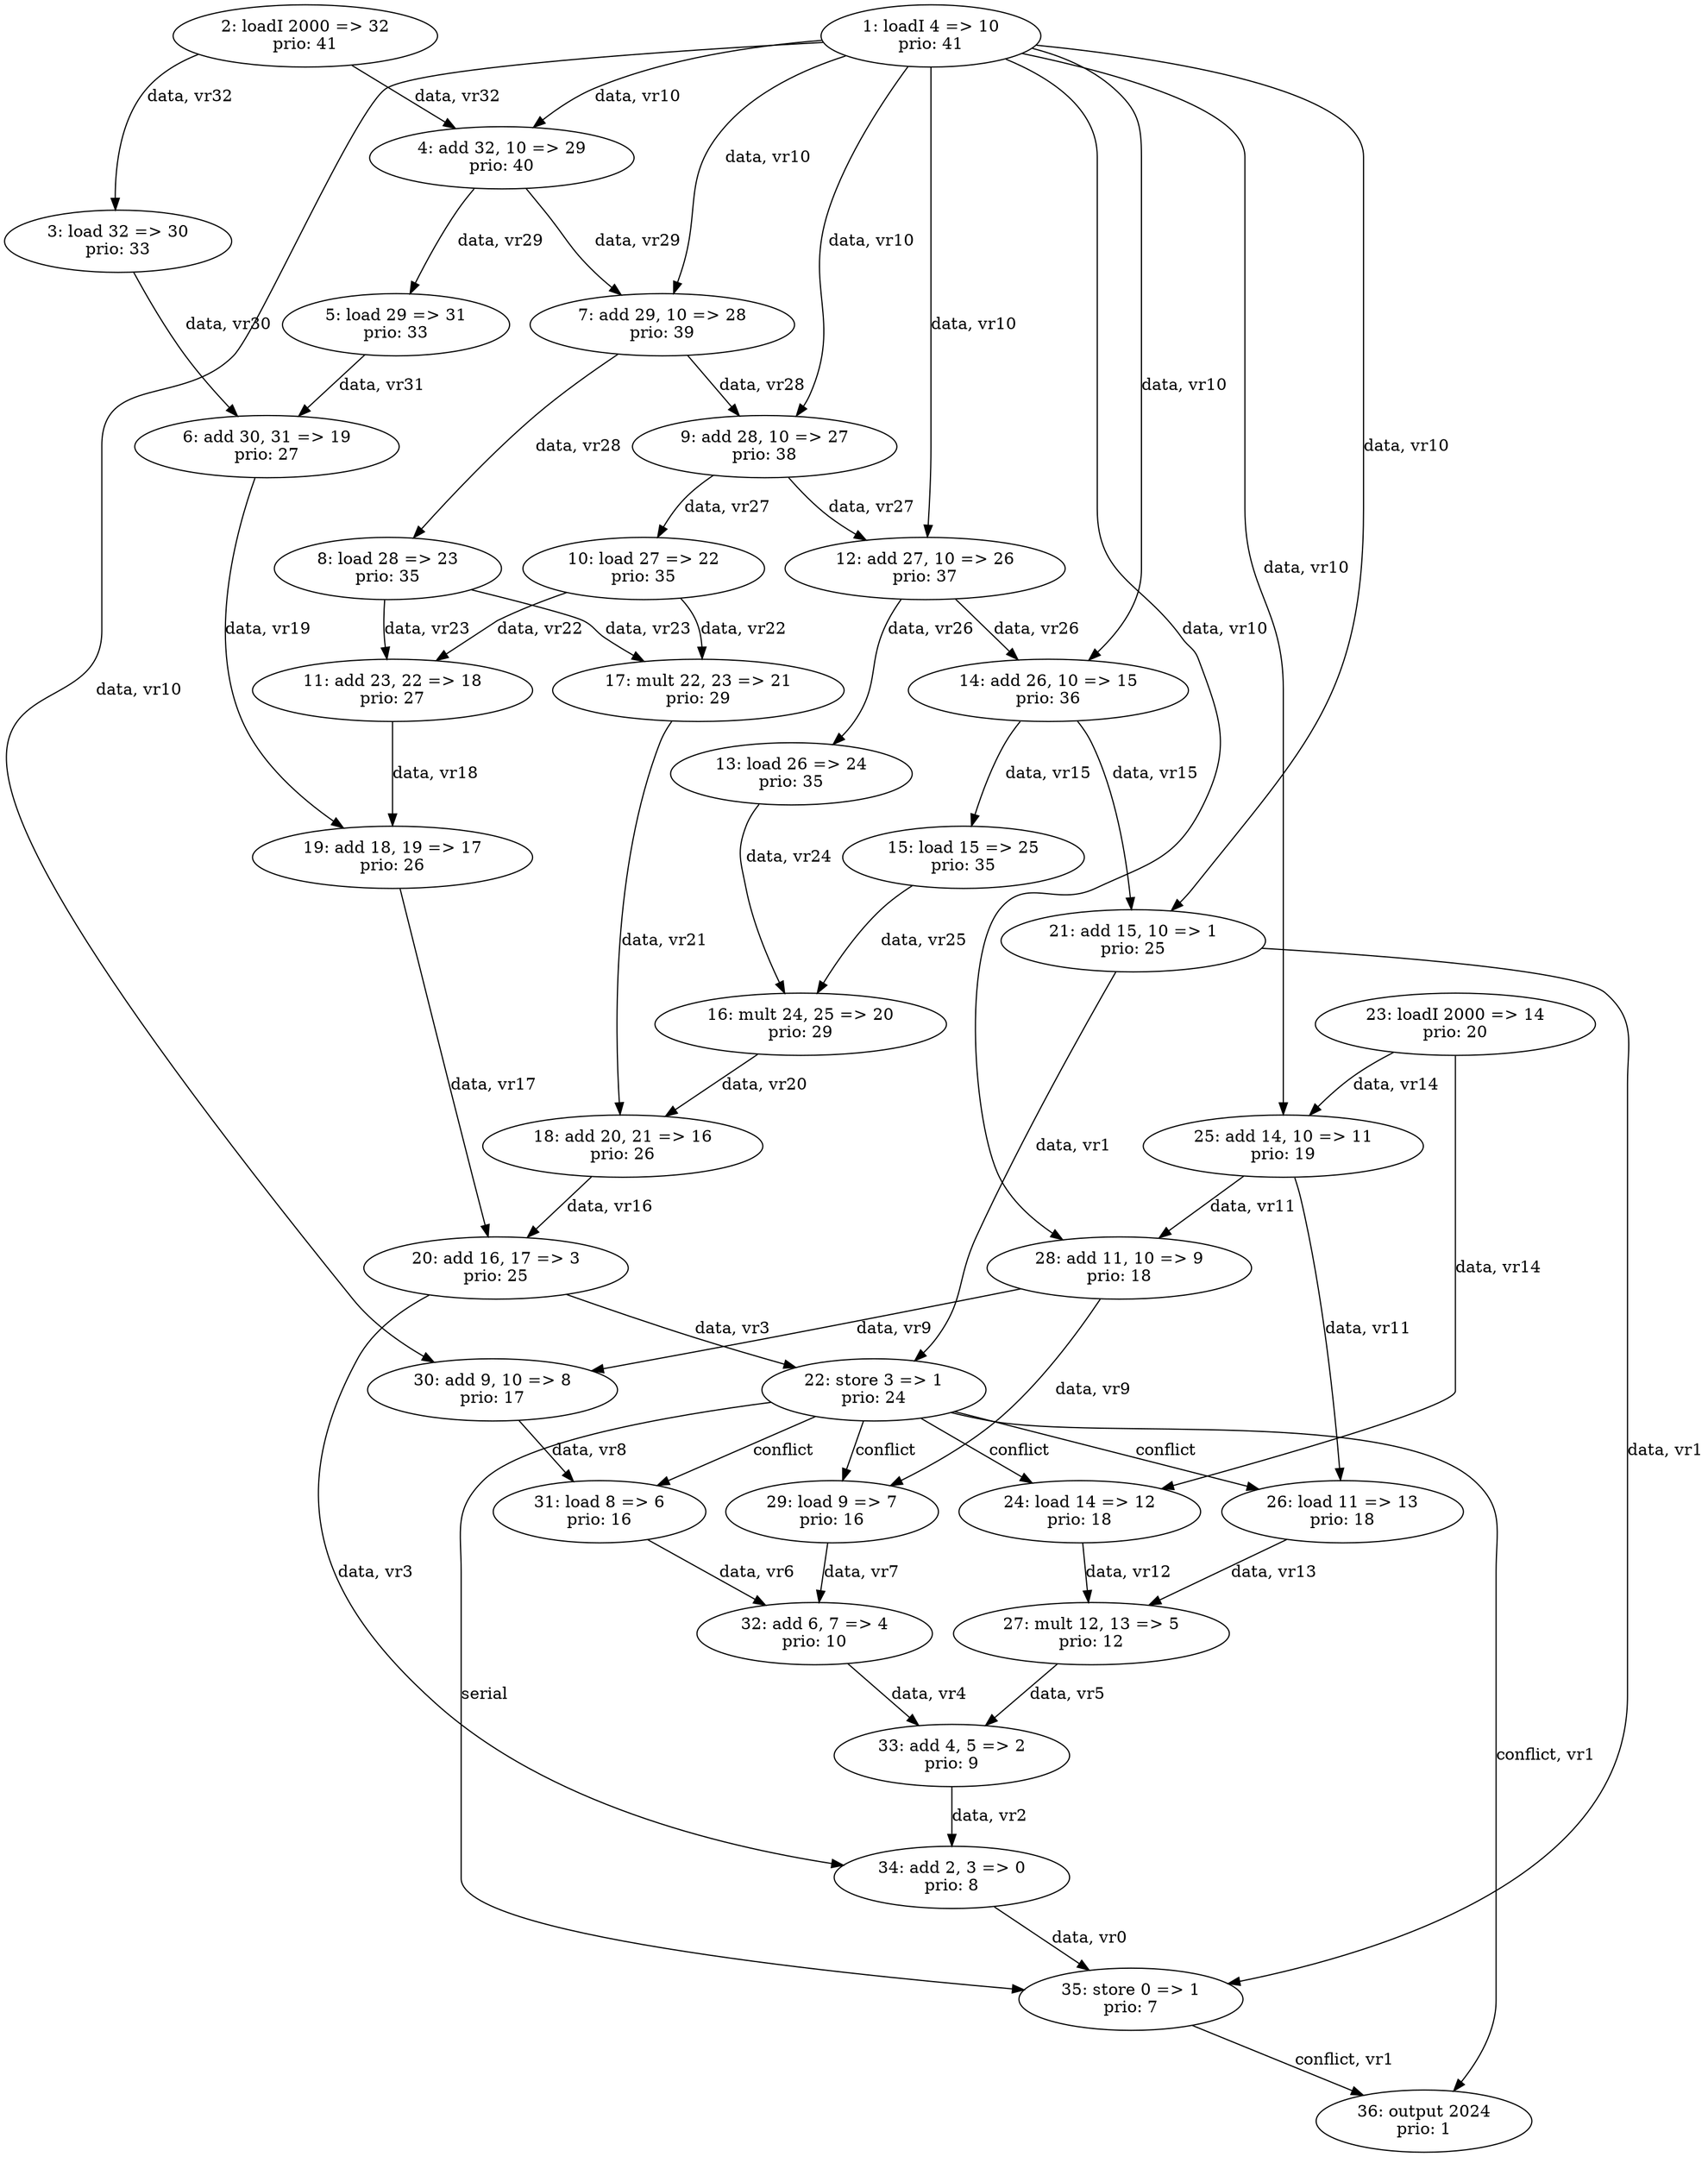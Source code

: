 digraph DependenceGraph {
    "139824261673872" [label="1: loadI 4 => 10\nprio: 41"];
    "139824261673928" [label="2: loadI 2000 => 32\nprio: 41"];
    "139824261673984" [label="3: load 32 => 30\nprio: 33"];
    "139824261674040" [label="4: add 32, 10 => 29\nprio: 40"];
    "139824261674096" [label="5: load 29 => 31\nprio: 33"];
    "139824261674152" [label="6: add 30, 31 => 19\nprio: 27"];
    "139824261674208" [label="7: add 29, 10 => 28\nprio: 39"];
    "139824261674264" [label="8: load 28 => 23\nprio: 35"];
    "139824261674320" [label="9: add 28, 10 => 27\nprio: 38"];
    "139824261674376" [label="10: load 27 => 22\nprio: 35"];
    "139824261674432" [label="11: add 23, 22 => 18\nprio: 27"];
    "139824261674488" [label="12: add 27, 10 => 26\nprio: 37"];
    "139824261674544" [label="13: load 26 => 24\nprio: 35"];
    "139824261674600" [label="14: add 26, 10 => 15\nprio: 36"];
    "139824261674656" [label="15: load 15 => 25\nprio: 35"];
    "139824261674712" [label="16: mult 24, 25 => 20\nprio: 29"];
    "139824261674768" [label="17: mult 22, 23 => 21\nprio: 29"];
    "139824261674824" [label="18: add 20, 21 => 16\nprio: 26"];
    "139824261674880" [label="19: add 18, 19 => 17\nprio: 26"];
    "139824261674936" [label="20: add 16, 17 => 3\nprio: 25"];
    "139824261674992" [label="21: add 15, 10 => 1\nprio: 25"];
    "139824261675048" [label="22: store 3 => 1\nprio: 24"];
    "139824261675104" [label="23: loadI 2000 => 14\nprio: 20"];
    "139824261675160" [label="24: load 14 => 12\nprio: 18"];
    "139824261675216" [label="25: add 14, 10 => 11\nprio: 19"];
    "139824261675272" [label="26: load 11 => 13\nprio: 18"];
    "139824261675328" [label="27: mult 12, 13 => 5\nprio: 12"];
    "139824261675384" [label="28: add 11, 10 => 9\nprio: 18"];
    "139824261675440" [label="29: load 9 => 7\nprio: 16"];
    "139824261675496" [label="30: add 9, 10 => 8\nprio: 17"];
    "139824261675552" [label="31: load 8 => 6\nprio: 16"];
    "139824261675608" [label="32: add 6, 7 => 4\nprio: 10"];
    "139824261675664" [label="33: add 4, 5 => 2\nprio: 9"];
    "139824261675720" [label="34: add 2, 3 => 0\nprio: 8"];
    "139824261675776" [label="35: store 0 => 1\nprio: 7"];
    "139824261675832" [label="36: output 2024\nprio: 1"];
    "139824261673872" -> "139824261674040" [label="data, vr10"];
    "139824261673872" -> "139824261674208" [label="data, vr10"];
    "139824261673872" -> "139824261674320" [label="data, vr10"];
    "139824261673872" -> "139824261674488" [label="data, vr10"];
    "139824261673872" -> "139824261674600" [label="data, vr10"];
    "139824261673872" -> "139824261674992" [label="data, vr10"];
    "139824261673872" -> "139824261675216" [label="data, vr10"];
    "139824261673872" -> "139824261675384" [label="data, vr10"];
    "139824261673872" -> "139824261675496" [label="data, vr10"];
    "139824261673928" -> "139824261673984" [label="data, vr32"];
    "139824261673928" -> "139824261674040" [label="data, vr32"];
    "139824261673984" -> "139824261674152" [label="data, vr30"];
    "139824261674040" -> "139824261674096" [label="data, vr29"];
    "139824261674040" -> "139824261674208" [label="data, vr29"];
    "139824261674096" -> "139824261674152" [label="data, vr31"];
    "139824261674152" -> "139824261674880" [label="data, vr19"];
    "139824261674208" -> "139824261674264" [label="data, vr28"];
    "139824261674208" -> "139824261674320" [label="data, vr28"];
    "139824261674264" -> "139824261674432" [label="data, vr23"];
    "139824261674264" -> "139824261674768" [label="data, vr23"];
    "139824261674320" -> "139824261674376" [label="data, vr27"];
    "139824261674320" -> "139824261674488" [label="data, vr27"];
    "139824261674376" -> "139824261674432" [label="data, vr22"];
    "139824261674376" -> "139824261674768" [label="data, vr22"];
    "139824261674432" -> "139824261674880" [label="data, vr18"];
    "139824261674488" -> "139824261674544" [label="data, vr26"];
    "139824261674488" -> "139824261674600" [label="data, vr26"];
    "139824261674544" -> "139824261674712" [label="data, vr24"];
    "139824261674600" -> "139824261674656" [label="data, vr15"];
    "139824261674600" -> "139824261674992" [label="data, vr15"];
    "139824261674656" -> "139824261674712" [label="data, vr25"];
    "139824261674712" -> "139824261674824" [label="data, vr20"];
    "139824261674768" -> "139824261674824" [label="data, vr21"];
    "139824261674824" -> "139824261674936" [label="data, vr16"];
    "139824261674880" -> "139824261674936" [label="data, vr17"];
    "139824261674936" -> "139824261675048" [label="data, vr3"];
    "139824261674936" -> "139824261675720" [label="data, vr3"];
    "139824261674992" -> "139824261675048" [label="data, vr1"];
    "139824261674992" -> "139824261675776" [label="data, vr1"];
    "139824261675048" -> "139824261675160" [label="conflict"];
    "139824261675048" -> "139824261675272" [label="conflict"];
    "139824261675048" -> "139824261675440" [label="conflict"];
    "139824261675048" -> "139824261675552" [label="conflict"];
    "139824261675048" -> "139824261675776" [label="serial"];
    "139824261675048" -> "139824261675832" [label="conflict, vr1"];
    "139824261675104" -> "139824261675160" [label="data, vr14"];
    "139824261675104" -> "139824261675216" [label="data, vr14"];
    "139824261675160" -> "139824261675328" [label="data, vr12"];
    "139824261675216" -> "139824261675272" [label="data, vr11"];
    "139824261675216" -> "139824261675384" [label="data, vr11"];
    "139824261675272" -> "139824261675328" [label="data, vr13"];
    "139824261675328" -> "139824261675664" [label="data, vr5"];
    "139824261675384" -> "139824261675440" [label="data, vr9"];
    "139824261675384" -> "139824261675496" [label="data, vr9"];
    "139824261675440" -> "139824261675608" [label="data, vr7"];
    "139824261675496" -> "139824261675552" [label="data, vr8"];
    "139824261675552" -> "139824261675608" [label="data, vr6"];
    "139824261675608" -> "139824261675664" [label="data, vr4"];
    "139824261675664" -> "139824261675720" [label="data, vr2"];
    "139824261675720" -> "139824261675776" [label="data, vr0"];
    "139824261675776" -> "139824261675832" [label="conflict, vr1"];
}
